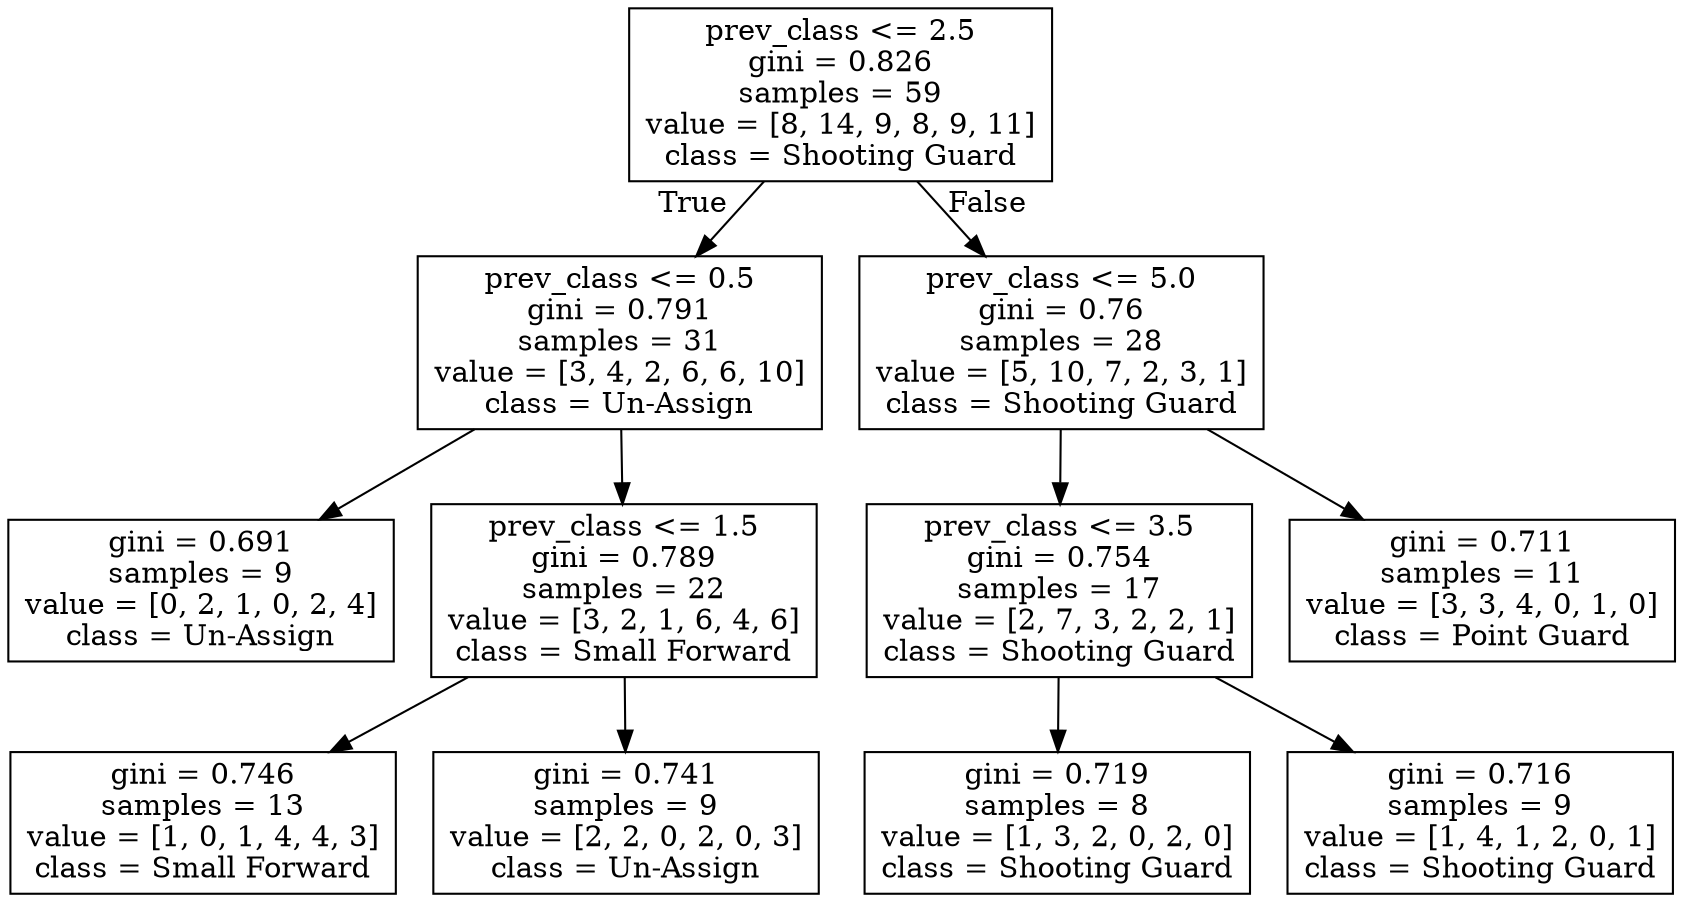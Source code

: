digraph Tree {
node [shape=box] ;
0 [label="prev_class <= 2.5\ngini = 0.826\nsamples = 59\nvalue = [8, 14, 9, 8, 9, 11]\nclass = Shooting Guard"] ;
1 [label="prev_class <= 0.5\ngini = 0.791\nsamples = 31\nvalue = [3, 4, 2, 6, 6, 10]\nclass = Un-Assign"] ;
0 -> 1 [labeldistance=2.5, labelangle=45, headlabel="True"] ;
2 [label="gini = 0.691\nsamples = 9\nvalue = [0, 2, 1, 0, 2, 4]\nclass = Un-Assign"] ;
1 -> 2 ;
3 [label="prev_class <= 1.5\ngini = 0.789\nsamples = 22\nvalue = [3, 2, 1, 6, 4, 6]\nclass = Small Forward"] ;
1 -> 3 ;
4 [label="gini = 0.746\nsamples = 13\nvalue = [1, 0, 1, 4, 4, 3]\nclass = Small Forward"] ;
3 -> 4 ;
5 [label="gini = 0.741\nsamples = 9\nvalue = [2, 2, 0, 2, 0, 3]\nclass = Un-Assign"] ;
3 -> 5 ;
6 [label="prev_class <= 5.0\ngini = 0.76\nsamples = 28\nvalue = [5, 10, 7, 2, 3, 1]\nclass = Shooting Guard"] ;
0 -> 6 [labeldistance=2.5, labelangle=-45, headlabel="False"] ;
7 [label="prev_class <= 3.5\ngini = 0.754\nsamples = 17\nvalue = [2, 7, 3, 2, 2, 1]\nclass = Shooting Guard"] ;
6 -> 7 ;
8 [label="gini = 0.719\nsamples = 8\nvalue = [1, 3, 2, 0, 2, 0]\nclass = Shooting Guard"] ;
7 -> 8 ;
9 [label="gini = 0.716\nsamples = 9\nvalue = [1, 4, 1, 2, 0, 1]\nclass = Shooting Guard"] ;
7 -> 9 ;
10 [label="gini = 0.711\nsamples = 11\nvalue = [3, 3, 4, 0, 1, 0]\nclass = Point Guard"] ;
6 -> 10 ;
}